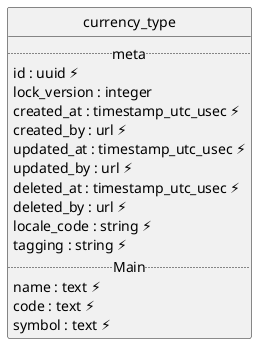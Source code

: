 @startuml uml
skinparam monochrome true
skinparam linetype ortho
hide circle

entity currency_type {
  .. meta ..
  id : uuid ⚡
  lock_version : integer
  created_at : timestamp_utc_usec ⚡
  created_by : url ⚡
  updated_at : timestamp_utc_usec ⚡
  updated_by : url ⚡
  deleted_at : timestamp_utc_usec ⚡
  deleted_by : url ⚡
  locale_code : string ⚡
  tagging : string ⚡
  .. Main ..
  name : text ⚡
  code : text ⚡
  symbol : text ⚡
}

@enduml
